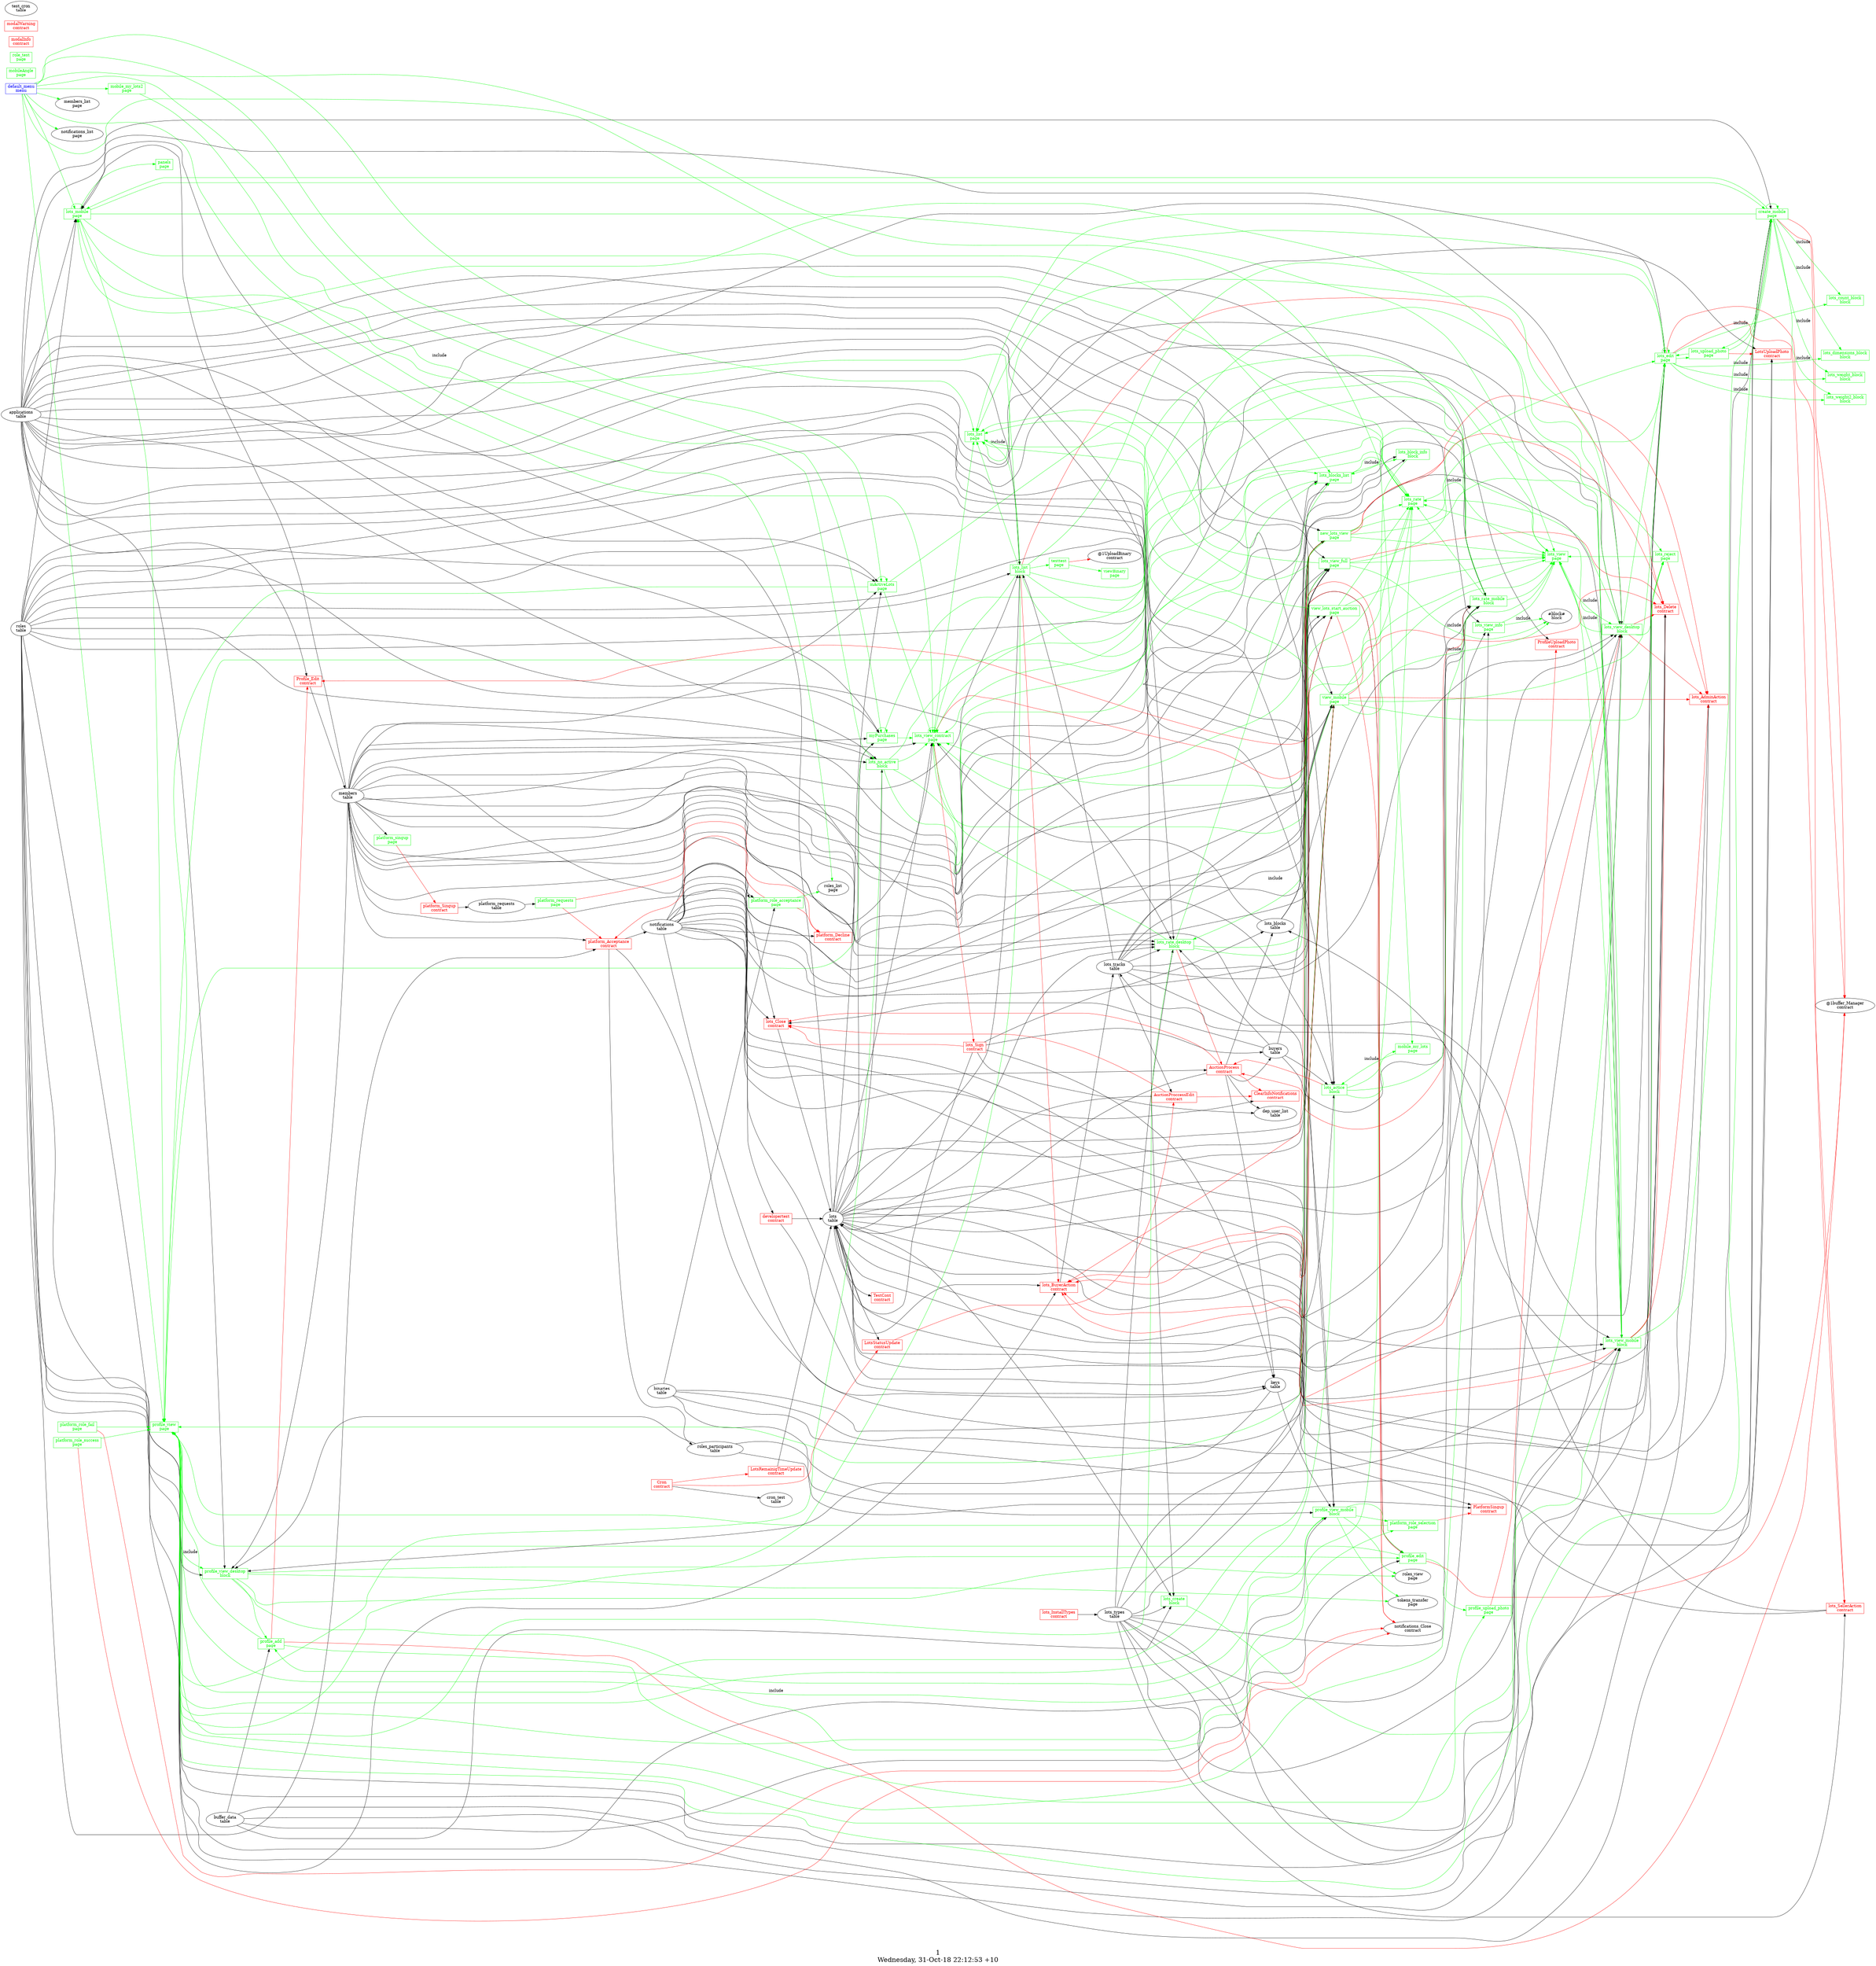 digraph G {
fontsize="24";
label="1\nWednesday, 31-Oct-18 22:12:53 +10";
nojustify=true;
ordering=out;
rankdir=LR;
size="30";
"default_menu\nmenu" -> "lots_mobile\npage"  [ color=green ]
"default_menu\nmenu" -> "lots_list\npage"  [ color=green ]
"default_menu\nmenu" -> "mActiveLots\npage"  [ color=green ]
"default_menu\nmenu" -> "mobile_my_lots\npage"  [ color=green ]
"default_menu\nmenu" -> "myPurchases\npage"  [ color=green ]
"default_menu\nmenu" -> "mobile_my_lots2\npage"  [ color=green ]
"default_menu\nmenu" -> "members_list\npage"  [ color=green ]
"default_menu\nmenu" -> "roles_list\npage"  [ color=green ]
"default_menu\nmenu" -> "notifications_list\npage"  [ color=green ]
"default_menu\nmenu" -> "profile_view\npage"  [ color=green ]
"default_menu\nmenu" -> "lots_blocks_list\npage"  [ color=green ]
"default_menu\nmenu" [color=blue, fontcolor=blue, group=menus, shape=record];
"create_mobile\npage" -> "@1buffer_Manager\ncontract"  [ color=red ]
"create_mobile\npage" -> "lots_SellerAction\ncontract"  [ color=red ]
"applications\ntable" -> "create_mobile\npage"
"buffer_data\ntable" -> "create_mobile\npage"
"lots\ntable" -> "create_mobile\npage"
"lots_types\ntable" -> "create_mobile\npage"
"create_mobile\npage" -> "lots_upload_photo\npage"  [ color=green ]
"create_mobile\npage" -> "lots_mobile\npage"  [ color=green ]
"create_mobile\npage" -> "create_mobile\npage"  [ color=green ]
"create_mobile\npage" -> "lots_list\npage"  [ color=green ]
"create_mobile\npage" -> "lots_count_block\nblock"  [ color=green, label=include ]
"create_mobile\npage" -> "lots_dimensions_block\nblock"  [ color=green, label=include ]
"create_mobile\npage" -> "lots_weight_block\nblock"  [ color=green, label=include ]
"create_mobile\npage" -> "lots_weight2_block\nblock"  [ color=green, label=include ]
"create_mobile\npage" [color=green, fontcolor=green, group=pages, shape=record];
"lots_blocks\ntable" -> "lots_blocks_list\npage"
"members\ntable" -> "lots_blocks_list\npage"
"lots_blocks_list\npage" -> "lots_rate\npage"  [ color=green ]
"lots_blocks_list\npage" -> "profile_view\npage"  [ color=green ]
"lots_blocks_list\npage" -> "lots_block_info\nblock"  [ color=green, label=include ]
"lots_blocks_list\npage" [color=green, fontcolor=green, group=pages, shape=record];
"lots_edit\npage" -> "@1buffer_Manager\ncontract"  [ color=red ]
"lots_edit\npage" -> "lots_SellerAction\ncontract"  [ color=red ]
"applications\ntable" -> "lots_edit\npage"
"buffer_data\ntable" -> "lots_edit\npage"
"lots\ntable" -> "lots_edit\npage"
"lots_types\ntable" -> "lots_edit\npage"
"lots_edit\npage" -> "lots_upload_photo\npage"  [ color=green ]
"lots_edit\npage" -> "lots_list\npage"  [ color=green ]
"lots_edit\npage" -> "lots_edit\npage"  [ color=green ]
"lots_edit\npage" -> "lots_count_block\nblock"  [ color=green, label=include ]
"lots_edit\npage" -> "lots_dimensions_block\nblock"  [ color=green, label=include ]
"lots_edit\npage" -> "lots_weight_block\nblock"  [ color=green, label=include ]
"lots_edit\npage" -> "lots_weight2_block\nblock"  [ color=green, label=include ]
"lots_edit\npage" [color=green, fontcolor=green, group=pages, shape=record];
"lots_list\npage" -> "lots_list\nblock"  [ color=green, label=include ]
"lots_list\npage" [color=green, fontcolor=green, group=pages, shape=record];
"applications\ntable" -> "lots_mobile\npage"
"roles\ntable" -> "lots_mobile\npage"
"lots\ntable" -> "lots_mobile\npage"
"members\ntable" -> "lots_mobile\npage"
"lots_mobile\npage" -> "lots_mobile\npage"  [ color=green ]
"lots_mobile\npage" -> "panels\npage"  [ color=green ]
"lots_mobile\npage" -> "create_mobile\npage"  [ color=green ]
"lots_mobile\npage" -> "lots_view\npage"  [ color=green ]
"lots_mobile\npage" -> "profile_view\npage"  [ color=green ]
"lots_mobile\npage" -> "lots_rate\npage"  [ color=green ]
"lots_mobile\npage" -> "lots_view_contract\npage"  [ color=green ]
"lots_mobile\npage" [color=green, fontcolor=green, group=pages, shape=record];
"lots_rate\npage" -> "lots_rate_desktop\nblock"  [ color=green, label=include ]
"lots_rate\npage" -> "lots_rate_mobile\nblock"  [ color=green, label=include ]
"lots_rate\npage" [color=green, fontcolor=green, group=pages, shape=record];
"lots_reject\npage" -> "lots_AdminAction\ncontract"  [ color=red ]
"lots_reject\npage" -> "lots_view\npage"  [ color=green ]
"lots_reject\npage" [color=green, fontcolor=green, group=pages, shape=record];
"lots_upload_photo\npage" -> "LotsUploadPhoto\ncontract"  [ color=red ]
"lots_upload_photo\npage" -> "lots_edit\npage"  [ color=green ]
"lots_upload_photo\npage" -> "create_mobile\npage"  [ color=green ]
"lots_upload_photo\npage" [color=green, fontcolor=green, group=pages, shape=record];
"lots_view\npage" -> "lots_view_desktop\nblock"  [ color=green, label=include ]
"lots_view\npage" -> "lots_view_mobile\nblock"  [ color=green, label=include ]
"lots_view\npage" [color=green, fontcolor=green, group=pages, shape=record];
"lots_view_contract\npage" -> "notifications_Close\ncontract"  [ color=red ]
"lots_view_contract\npage" -> "lots_Sign\ncontract"  [ color=red ]
"notifications\ntable" -> "lots_view_contract\npage"
"lots\ntable" -> "lots_view_contract\npage"
"members\ntable" -> "lots_view_contract\npage"
"lots_blocks\ntable" -> "lots_view_contract\npage"
"lots_view_contract\npage" -> "lots_list\npage"  [ color=green ]
"lots_view_contract\npage" -> "lots_view_contract\npage"  [ color=green ]
"lots_view_contract\npage" [color=green, fontcolor=green, group=pages, shape=record];
"lots_view_full\npage" -> "lots_Delete\ncontract"  [ color=red ]
"applications\ntable" -> "lots_view_full\npage"
"roles\ntable" -> "lots_view_full\npage"
"notifications\ntable" -> "lots_view_full\npage"
"lots\ntable" -> "lots_view_full\npage"
"lots_types\ntable" -> "lots_view_full\npage"
"lots_tracks\ntable" -> "lots_view_full\npage"
"binaries\ntable" -> "lots_view_full\npage"
"buyers\ntable" -> "lots_view_full\npage"
"lots_view_full\npage" -> "lots_view_contract\npage"  [ color=green ]
"lots_view_full\npage" -> "lots_view\npage"  [ color=green ]
"lots_view_full\npage" -> "lots_edit\npage"  [ color=green ]
"lots_view_full\npage" -> "lots_list\npage"  [ color=green ]
"lots_view_full\npage" -> "#block#\nblock"  [ color=green, label=include ]
"lots_view_full\npage" [color=green, fontcolor=green, group=pages, shape=record];
"applications\ntable" -> "lots_view_info\npage"
"lots\ntable" -> "lots_view_info\npage"
"lots_types\ntable" -> "lots_view_info\npage"
"lots_view_info\npage" -> "lots_view\npage"  [ color=green ]
"lots_view_info\npage" -> "#block#\nblock"  [ color=green, label=include ]
"lots_view_info\npage" [color=green, fontcolor=green, group=pages, shape=record];
"members\ntable" -> "mActiveLots\npage"
"roles\ntable" -> "mActiveLots\npage"
"applications\ntable" -> "mActiveLots\npage"
"lots\ntable" -> "mActiveLots\npage"
"mActiveLots\npage" -> "mActiveLots\npage"  [ color=green ]
"mActiveLots\npage" -> "lots_rate\npage"  [ color=green ]
"mActiveLots\npage" -> "profile_view\npage"  [ color=green ]
"mActiveLots\npage" -> "lots_view_contract\npage"  [ color=green ]
"mActiveLots\npage" [color=green, fontcolor=green, group=pages, shape=record];
"mobileAngle\npage" [color=green, fontcolor=green, group=pages, shape=record];
"mobile_my_lots\npage" -> "lots_actice\nblock"  [ color=green, label=include ]
"mobile_my_lots\npage" [color=green, fontcolor=green, group=pages, shape=record];
"mobile_my_lots2\npage" -> "lots_no_active\nblock"  [ color=green, label=include ]
"mobile_my_lots2\npage" [color=green, fontcolor=green, group=pages, shape=record];
"members\ntable" -> "myPurchases\npage"
"roles\ntable" -> "myPurchases\npage"
"applications\ntable" -> "myPurchases\npage"
"lots\ntable" -> "myPurchases\npage"
"myPurchases\npage" -> "myPurchases\npage"  [ color=green ]
"myPurchases\npage" -> "lots_view\npage"  [ color=green ]
"myPurchases\npage" -> "profile_view\npage"  [ color=green ]
"myPurchases\npage" -> "lots_view_contract\npage"  [ color=green ]
"myPurchases\npage" [color=green, fontcolor=green, group=pages, shape=record];
"new_lots_view\npage" -> "lots_Delete\ncontract"  [ color=red ]
"new_lots_view\npage" -> "lots_AdminAction\ncontract"  [ color=red ]
"new_lots_view\npage" -> "lots_BuyerAction\ncontract"  [ color=red ]
"applications\ntable" -> "new_lots_view\npage"
"roles\ntable" -> "new_lots_view\npage"
"notifications\ntable" -> "new_lots_view\npage"
"lots\ntable" -> "new_lots_view\npage"
"lots_types\ntable" -> "new_lots_view\npage"
"lots_tracks\ntable" -> "new_lots_view\npage"
"members\ntable" -> "new_lots_view\npage"
"new_lots_view\npage" -> "profile_view\npage"  [ color=green ]
"new_lots_view\npage" -> "lots_rate\npage"  [ color=green ]
"new_lots_view\npage" -> "lots_list\npage"  [ color=green ]
"new_lots_view\npage" -> "lots_edit\npage"  [ color=green ]
"new_lots_view\npage" -> "lots_reject\npage"  [ color=green ]
"new_lots_view\npage" -> "lots_view\npage"  [ color=green ]
"new_lots_view\npage" -> "lots_view_contract\npage"  [ color=green ]
"new_lots_view\npage" [color=green, fontcolor=green, group=pages, shape=record];
"panels\npage" [color=green, fontcolor=green, group=pages, shape=record];
"platform_requests\npage" -> "platform_Acceptance\ncontract"  [ color=red ]
"platform_requests\npage" -> "platform_Decline\ncontract"  [ color=red ]
"platform_requests\ntable" -> "platform_requests\npage"
"platform_requests\npage" [color=green, fontcolor=green, group=pages, shape=record];
"platform_role_acceptance\npage" -> "platform_Acceptance\ncontract"  [ color=red ]
"platform_role_acceptance\npage" -> "platform_Decline\ncontract"  [ color=red ]
"notifications\ntable" -> "platform_role_acceptance\npage"
"binaries\ntable" -> "platform_role_acceptance\npage"
"members\ntable" -> "platform_role_acceptance\npage"
"platform_role_acceptance\npage" -> "roles_list\npage"  [ color=green ]
"platform_role_acceptance\npage" [color=green, fontcolor=green, group=pages, shape=record];
"platform_role_fail\npage" -> "notifications_Close\ncontract"  [ color=red ]
"platform_role_fail\npage" -> "profile_view\npage"  [ color=green ]
"platform_role_fail\npage" [color=green, fontcolor=green, group=pages, shape=record];
"platform_role_selection\npage" -> "PlatformSingup\ncontract"  [ color=red ]
"platform_role_selection\npage" -> "profile_view\npage"  [ color=green ]
"platform_role_selection\npage" [color=green, fontcolor=green, group=pages, shape=record];
"platform_role_success\npage" -> "notifications_Close\ncontract"  [ color=red ]
"platform_role_success\npage" -> "profile_view\npage"  [ color=green ]
"platform_role_success\npage" [color=green, fontcolor=green, group=pages, shape=record];
"platform_singup\npage" -> "platform_Singup\ncontract"  [ color=red ]
"members\ntable" -> "platform_singup\npage"
"platform_singup\npage" [color=green, fontcolor=green, group=pages, shape=record];
"profile_add\npage" -> "@1buffer_Manager\ncontract"  [ color=red ]
"profile_add\npage" -> "Profile_Edit\ncontract"  [ color=red ]
"buffer_data\ntable" -> "profile_add\npage"
"profile_add\npage" -> "profile_view\npage"  [ color=green ]
"profile_add\npage" -> "profile_upload_photo\npage"  [ color=green ]
"profile_add\npage" [color=green, fontcolor=green, group=pages, shape=record];
"profile_edit\npage" -> "@1buffer_Manager\ncontract"  [ color=red ]
"profile_edit\npage" -> "Profile_Edit\ncontract"  [ color=red ]
"members\ntable" -> "profile_edit\npage"
"buffer_data\ntable" -> "profile_edit\npage"
"profile_edit\npage" -> "profile_view\npage"  [ color=green ]
"profile_edit\npage" -> "profile_upload_photo\npage"  [ color=green ]
"profile_edit\npage" [color=green, fontcolor=green, group=pages, shape=record];
"profile_upload_photo\npage" -> "ProfileUploadPhoto\ncontract"  [ color=red ]
"profile_upload_photo\npage" [color=green, fontcolor=green, group=pages, shape=record];
"profile_view\npage" -> "profile_view_desktop\nblock"  [ color=green, label=include ]
"profile_view\npage" -> "profile_view_mobile\nblock"  [ color=green, label=include ]
"profile_view\npage" [color=green, fontcolor=green, group=pages, shape=record];
"role_test\npage" [color=green, fontcolor=green, group=pages, shape=record];
"testtest\npage" -> "@1UploadBinary\ncontract"  [ color=red ]
"testtest\npage" -> "viewBinary\npage"  [ color=green ]
"testtest\npage" [color=green, fontcolor=green, group=pages, shape=record];
"viewBinary\npage" [color=green, fontcolor=green, group=pages, shape=record];
"view_lots_start_auction\npage" -> "lots_BuyerAction\ncontract"  [ color=red ]
"view_lots_start_auction\npage" -> "notifications_Close\ncontract"  [ color=red ]
"notifications\ntable" -> "view_lots_start_auction\npage"
"lots\ntable" -> "view_lots_start_auction\npage"
"roles\ntable" -> "view_lots_start_auction\npage"
"lots_tracks\ntable" -> "view_lots_start_auction\npage"
"view_lots_start_auction\npage" -> "lots_list\npage"  [ color=green ]
"view_lots_start_auction\npage" -> "lots_rate\npage"  [ color=green ]
"view_lots_start_auction\npage" -> "lots_view\npage"  [ color=green ]
"view_lots_start_auction\npage" [color=green, fontcolor=green, group=pages, shape=record];
"view_mobile\npage" -> "lots_Delete\ncontract"  [ color=red ]
"view_mobile\npage" -> "lots_AdminAction\ncontract"  [ color=red ]
"view_mobile\npage" -> "lots_BuyerAction\ncontract"  [ color=red ]
"applications\ntable" -> "view_mobile\npage"
"roles\ntable" -> "view_mobile\npage"
"notifications\ntable" -> "view_mobile\npage"
"lots\ntable" -> "view_mobile\npage"
"lots_types\ntable" -> "view_mobile\npage"
"lots_tracks\ntable" -> "view_mobile\npage"
"binaries\ntable" -> "view_mobile\npage"
"members\ntable" -> "view_mobile\npage"
"view_mobile\npage" -> "lots_rate\npage"  [ color=green ]
"view_mobile\npage" -> "lots_view_contract\npage"  [ color=green ]
"view_mobile\npage" -> "profile_view\npage"  [ color=green ]
"view_mobile\npage" -> "lots_list\npage"  [ color=green ]
"view_mobile\npage" -> "lots_edit\npage"  [ color=green ]
"view_mobile\npage" -> "lots_reject\npage"  [ color=green ]
"view_mobile\npage" -> "lots_view\npage"  [ color=green ]
"view_mobile\npage" -> "#block#\nblock"  [ color=green, label=include ]
"view_mobile\npage" [color=green, fontcolor=green, group=pages, shape=record];
"lots_actice\nblock" -> "AuctionProcess\ncontract"  [ color=red ]
"members\ntable" -> "lots_actice\nblock"
"roles\ntable" -> "lots_actice\nblock"
"applications\ntable" -> "lots_actice\nblock"
"lots\ntable" -> "lots_actice\nblock"
"buyers\ntable" -> "lots_actice\nblock"
"lots_actice\nblock" -> "lots_view\npage"  [ color=green ]
"lots_actice\nblock" -> "profile_view\npage"  [ color=green ]
"lots_actice\nblock" -> "lots_rate\npage"  [ color=green ]
"lots_actice\nblock" -> "mobile_my_lots\npage"  [ color=green ]
"lots_actice\nblock" [color=green, fontcolor=green, group=blocks, shape=record];
"lots_blocks\ntable" -> "lots_block_info\nblock"
"members\ntable" -> "lots_block_info\nblock"
"lots_block_info\nblock" -> "profile_view\npage"  [ color=green ]
"lots_block_info\nblock" [color=green, fontcolor=green, group=blocks, shape=record];
"lots_count_block\nblock" [color=green, fontcolor=green, group=blocks, shape=record];
"applications\ntable" -> "lots_create\nblock"
"buffer_data\ntable" -> "lots_create\nblock"
"lots\ntable" -> "lots_create\nblock"
"lots_types\ntable" -> "lots_create\nblock"
"lots_create\nblock" -> "create_mobile\npage"  [ color=green ]
"lots_create\nblock" [color=green, fontcolor=green, group=blocks, shape=record];
"lots_dimensions_block\nblock" [color=green, fontcolor=green, group=blocks, shape=record];
"lots_list\nblock" -> "lots_BuyerAction\ncontract"  [ color=red ]
"lots_list\nblock" -> "lots_Delete\ncontract"  [ color=red ]
"applications\ntable" -> "lots_list\nblock"
"roles\ntable" -> "lots_list\nblock"
"lots\ntable" -> "lots_list\nblock"
"members\ntable" -> "lots_list\nblock"
"lots_tracks\ntable" -> "lots_list\nblock"
"lots_list\nblock" -> "lots_edit\npage"  [ color=green ]
"lots_list\nblock" -> "testtest\npage"  [ color=green ]
"lots_list\nblock" -> "lots_mobile\npage"  [ color=green ]
"lots_list\nblock" -> "lots_list\npage"  [ color=green ]
"lots_list\nblock" -> "lots_view\npage"  [ color=green ]
"lots_list\nblock" -> "profile_view\npage"  [ color=green ]
"lots_list\nblock" -> "lots_rate\npage"  [ color=green ]
"lots_list\nblock" -> "lots_view_contract\npage"  [ color=green ]
"lots_list\nblock" -> "lots_blocks_list\npage"  [ color=green ]
"lots_list\nblock" [color=green, fontcolor=green, group=blocks, shape=record];
"members\ntable" -> "lots_no_active\nblock"
"roles\ntable" -> "lots_no_active\nblock"
"applications\ntable" -> "lots_no_active\nblock"
"lots\ntable" -> "lots_no_active\nblock"
"lots_no_active\nblock" -> "lots_view\npage"  [ color=green ]
"lots_no_active\nblock" -> "profile_view\npage"  [ color=green ]
"lots_no_active\nblock" -> "lots_view_contract\npage"  [ color=green ]
"lots_no_active\nblock" -> "lots_rate\npage"  [ color=green ]
"lots_no_active\nblock" -> "lots_blocks_list\npage"  [ color=green ]
"lots_no_active\nblock" [color=green, fontcolor=green, group=blocks, shape=record];
"lots_rate_desktop\nblock" -> "AuctionProcess\ncontract"  [ color=red ]
"applications\ntable" -> "lots_rate_desktop\nblock"
"roles\ntable" -> "lots_rate_desktop\nblock"
"notifications\ntable" -> "lots_rate_desktop\nblock"
"lots\ntable" -> "lots_rate_desktop\nblock"
"lots_types\ntable" -> "lots_rate_desktop\nblock"
"lots_tracks\ntable" -> "lots_rate_desktop\nblock"
"buyers\ntable" -> "lots_rate_desktop\nblock"
"members\ntable" -> "lots_rate_desktop\nblock"
"lots_rate_desktop\nblock" -> "profile_view\npage"  [ color=green ]
"lots_rate_desktop\nblock" -> "lots_blocks_list\npage"  [ color=green ]
"lots_rate_desktop\nblock" -> "lots_rate\npage"  [ color=green ]
"lots_rate_desktop\nblock" -> "lots_view_contract\npage"  [ color=green ]
"lots_rate_desktop\nblock" -> "lots_view\npage"  [ color=green ]
"lots_rate_desktop\nblock" [color=green, fontcolor=green, group=blocks, shape=record];
"lots_rate_mobile\nblock" -> "AuctionProcess\ncontract"  [ color=red ]
"applications\ntable" -> "lots_rate_mobile\nblock"
"roles\ntable" -> "lots_rate_mobile\nblock"
"notifications\ntable" -> "lots_rate_mobile\nblock"
"lots\ntable" -> "lots_rate_mobile\nblock"
"lots_types\ntable" -> "lots_rate_mobile\nblock"
"lots_tracks\ntable" -> "lots_rate_mobile\nblock"
"buyers\ntable" -> "lots_rate_mobile\nblock"
"members\ntable" -> "lots_rate_mobile\nblock"
"lots_rate_mobile\nblock" -> "lots_rate\npage"  [ color=green ]
"lots_rate_mobile\nblock" -> "lots_view\npage"  [ color=green ]
"lots_rate_mobile\nblock" -> "profile_view\npage"  [ color=green ]
"lots_rate_mobile\nblock" -> "lots_blocks_list\npage"  [ color=green ]
"lots_rate_mobile\nblock" [color=green, fontcolor=green, group=blocks, shape=record];
"lots_view_desktop\nblock" -> "lots_Delete\ncontract"  [ color=red ]
"lots_view_desktop\nblock" -> "lots_AdminAction\ncontract"  [ color=red ]
"lots_view_desktop\nblock" -> "lots_BuyerAction\ncontract"  [ color=red ]
"applications\ntable" -> "lots_view_desktop\nblock"
"roles\ntable" -> "lots_view_desktop\nblock"
"notifications\ntable" -> "lots_view_desktop\nblock"
"lots\ntable" -> "lots_view_desktop\nblock"
"lots_types\ntable" -> "lots_view_desktop\nblock"
"lots_tracks\ntable" -> "lots_view_desktop\nblock"
"members\ntable" -> "lots_view_desktop\nblock"
"lots_view_desktop\nblock" -> "profile_view\npage"  [ color=green ]
"lots_view_desktop\nblock" -> "lots_rate\npage"  [ color=green ]
"lots_view_desktop\nblock" -> "lots_list\npage"  [ color=green ]
"lots_view_desktop\nblock" -> "lots_edit\npage"  [ color=green ]
"lots_view_desktop\nblock" -> "lots_reject\npage"  [ color=green ]
"lots_view_desktop\nblock" -> "lots_view\npage"  [ color=green ]
"lots_view_desktop\nblock" -> "lots_view_contract\npage"  [ color=green ]
"lots_view_desktop\nblock" [color=green, fontcolor=green, group=blocks, shape=record];
"lots_view_mobile\nblock" -> "lots_Delete\ncontract"  [ color=red ]
"lots_view_mobile\nblock" -> "lots_AdminAction\ncontract"  [ color=red ]
"lots_view_mobile\nblock" -> "lots_BuyerAction\ncontract"  [ color=red ]
"applications\ntable" -> "lots_view_mobile\nblock"
"roles\ntable" -> "lots_view_mobile\nblock"
"notifications\ntable" -> "lots_view_mobile\nblock"
"lots\ntable" -> "lots_view_mobile\nblock"
"lots_types\ntable" -> "lots_view_mobile\nblock"
"lots_tracks\ntable" -> "lots_view_mobile\nblock"
"members\ntable" -> "lots_view_mobile\nblock"
"binaries\ntable" -> "lots_view_mobile\nblock"
"lots_view_mobile\nblock" -> "profile_view\npage"  [ color=green ]
"lots_view_mobile\nblock" -> "lots_rate\npage"  [ color=green ]
"lots_view_mobile\nblock" -> "lots_mobile\npage"  [ color=green ]
"lots_view_mobile\nblock" -> "create_mobile\npage"  [ color=green ]
"lots_view_mobile\nblock" -> "lots_reject\npage"  [ color=green ]
"lots_view_mobile\nblock" -> "lots_view\npage"  [ color=green ]
"lots_view_mobile\nblock" -> "lots_view_contract\npage"  [ color=green ]
"lots_view_mobile\nblock" [color=green, fontcolor=green, group=blocks, shape=record];
"lots_weight2_block\nblock" [color=green, fontcolor=green, group=blocks, shape=record];
"lots_weight_block\nblock" [color=green, fontcolor=green, group=blocks, shape=record];
"members\ntable" -> "profile_view_desktop\nblock"
"roles\ntable" -> "profile_view_desktop\nblock"
"applications\ntable" -> "profile_view_desktop\nblock"
"roles_participants\ntable" -> "profile_view_desktop\nblock"
"keys\ntable" -> "profile_view_desktop\nblock"
"profile_view_desktop\nblock" -> "profile_edit\npage"  [ color=green ]
"profile_view_desktop\nblock" -> "tokens_transfer\npage"  [ color=green ]
"profile_view_desktop\nblock" -> "roles_view\npage"  [ color=green ]
"profile_view_desktop\nblock" -> "platform_role_selection\npage"  [ color=green ]
"profile_view_desktop\nblock" -> "profile_add\npage"  [ color=green ]
"profile_view_desktop\nblock" [color=green, fontcolor=green, group=blocks, shape=record];
"members\ntable" -> "profile_view_mobile\nblock"
"roles\ntable" -> "profile_view_mobile\nblock"
"applications\ntable" -> "profile_view_mobile\nblock"
"roles_participants\ntable" -> "profile_view_mobile\nblock"
"keys\ntable" -> "profile_view_mobile\nblock"
"profile_view_mobile\nblock" -> "profile_edit\npage"  [ color=green ]
"profile_view_mobile\nblock" -> "roles_view\npage"  [ color=green ]
"profile_view_mobile\nblock" -> "platform_role_selection\npage"  [ color=green ]
"profile_view_mobile\nblock" -> "tokens_transfer\npage"  [ color=green ]
"profile_view_mobile\nblock" -> "profile_add\npage"  [ color=green ]
"profile_view_mobile\nblock" [color=green, fontcolor=green, group=blocks, shape=record];
"AuctionProccessEdit\ncontract" -> "ClearInfoNotifications\ncontract"  [ color=red ]
"AuctionProccessEdit\ncontract" -> "lots_Close\ncontract"  [ color=red ]
"AuctionProccessEdit\ncontract" -> "lots\ntable"  [ color="" ]
"lots_tracks\ntable" -> "AuctionProccessEdit\ncontract"
"AuctionProccessEdit\ncontract" [color=red, fontcolor=red, group=contracts, shape=record];
"AuctionProcess\ncontract" -> "ClearInfoNotifications\ncontract"  [ color=red ]
"AuctionProcess\ncontract" -> "lots_Close\ncontract"  [ color=red ]
"AuctionProcess\ncontract" -> "lots_blocks\ntable"  [ color="" ]
"AuctionProcess\ncontract" -> "keys\ntable"  [ color="" ]
"AuctionProcess\ncontract" -> "lots\ntable"  [ color="" ]
"AuctionProcess\ncontract" -> "buyers\ntable"  [ color="" ]
"AuctionProcess\ncontract" -> "dep_user_list\ntable"  [ color="" ]
"notifications\ntable" -> "AuctionProcess\ncontract"
"AuctionProcess\ncontract" [color=red, fontcolor=red, group=contracts, shape=record];
"notifications\ntable" -> "ClearInfoNotifications\ncontract"
"ClearInfoNotifications\ncontract" [color=red, fontcolor=red, group=contracts, shape=record];
"Cron\ncontract" -> "LotsRemainigTimeUpdate\ncontract"  [ color=red ]
"Cron\ncontract" -> "LotsStatusUpdate\ncontract"  [ color=red ]
"Cron\ncontract" -> "cron_test\ntable"  [ color="" ]
"Cron\ncontract" [color=red, fontcolor=red, group=contracts, shape=record];
"LotsRemainigTimeUpdate\ncontract" -> "lots\ntable"  [ color="" ]
"LotsRemainigTimeUpdate\ncontract" [color=red, fontcolor=red, group=contracts, shape=record];
"LotsStatusUpdate\ncontract" -> "AuctionProccessEdit\ncontract"  [ color=red ]
"lots\ntable" -> "LotsStatusUpdate\ncontract"
"LotsStatusUpdate\ncontract" [color=red, fontcolor=red, group=contracts, shape=record];
"lots\ntable" -> "LotsUploadPhoto\ncontract"
"binaries\ntable" -> "LotsUploadPhoto\ncontract"
"applications\ntable" -> "LotsUploadPhoto\ncontract"
"LotsUploadPhoto\ncontract" [color=red, fontcolor=red, group=contracts, shape=record];
"roles_participants\ntable" -> "PlatformSingup\ncontract"
"notifications\ntable" -> "PlatformSingup\ncontract"
"PlatformSingup\ncontract" [color=red, fontcolor=red, group=contracts, shape=record];
"applications\ntable" -> "ProfileUploadPhoto\ncontract"
"ProfileUploadPhoto\ncontract" [color=red, fontcolor=red, group=contracts, shape=record];
"Profile_Edit\ncontract" -> "members\ntable"  [ color="" ]
"applications\ntable" -> "Profile_Edit\ncontract"
"Profile_Edit\ncontract" [color=red, fontcolor=red, group=contracts, shape=record];
"lots\ntable" -> "TestCont\ncontract"
"TestCont\ncontract" [color=red, fontcolor=red, group=contracts, shape=record];
"developertest\ncontract" -> "lots\ntable"  [ color="" ]
"developertest\ncontract" -> "keys\ntable"  [ color="" ]
"notifications\ntable" -> "developertest\ncontract"
"developertest\ncontract" [color=red, fontcolor=red, group=contracts, shape=record];
"lots_AdminAction\ncontract" -> "lots\ntable"  [ color="" ]
"roles\ntable" -> "lots_AdminAction\ncontract"
"lots_AdminAction\ncontract" [color=red, fontcolor=red, group=contracts, shape=record];
"lots_BuyerAction\ncontract" -> "lots_tracks\ntable"  [ color="" ]
"roles\ntable" -> "lots_BuyerAction\ncontract"
"lots\ntable" -> "lots_BuyerAction\ncontract"
"lots_BuyerAction\ncontract" [color=red, fontcolor=red, group=contracts, shape=record];
"lots_Close\ncontract" -> "lots\ntable"  [ color="" ]
"buyers\ntable" -> "lots_Close\ncontract"
"notifications\ntable" -> "lots_Close\ncontract"
"members\ntable" -> "lots_Close\ncontract"
"lots_Close\ncontract" [color=red, fontcolor=red, group=contracts, shape=record];
"lots_Delete\ncontract" -> "lots_tracks\ntable"  [ color="" ]
"lots_Delete\ncontract" -> "lots\ntable"  [ color="" ]
"notifications\ntable" -> "lots_Delete\ncontract"
"lots_Delete\ncontract" [color=red, fontcolor=red, group=contracts, shape=record];
"lots_InstallTypes\ncontract" -> "lots_types\ntable"  [ color="" ]
"lots_InstallTypes\ncontract" [color=red, fontcolor=red, group=contracts, shape=record];
"lots_SellerAction\ncontract" -> "lots_blocks\ntable"  [ color="" ]
"lots_SellerAction\ncontract" -> "lots\ntable"  [ color="" ]
"lots_types\ntable" -> "lots_SellerAction\ncontract"
"lots_SellerAction\ncontract" [color=red, fontcolor=red, group=contracts, shape=record];
"lots_Sign\ncontract" -> "lots_Close\ncontract"  [ color=red ]
"lots_Sign\ncontract" -> "lots_blocks\ntable"  [ color="" ]
"lots_Sign\ncontract" -> "buyers\ntable"  [ color="" ]
"lots_Sign\ncontract" -> "keys\ntable"  [ color="" ]
"lots_Sign\ncontract" -> "dep_user_list\ntable"  [ color="" ]
"lots_Sign\ncontract" -> "lots\ntable"  [ color="" ]
"lots_Sign\ncontract" [color=red, fontcolor=red, group=contracts, shape=record];
"modalInfo\ncontract" [color=red, fontcolor=red, group=contracts, shape=record];
"modalWarning\ncontract" [color=red, fontcolor=red, group=contracts, shape=record];
"platform_Acceptance\ncontract" -> "roles_participants\ntable"  [ color="" ]
"platform_Acceptance\ncontract" -> "notifications\ntable"  [ color="" ]
"platform_Acceptance\ncontract" -> "keys\ntable"  [ color="" ]
"members\ntable" -> "platform_Acceptance\ncontract"
"roles\ntable" -> "platform_Acceptance\ncontract"
"platform_Acceptance\ncontract" [color=red, fontcolor=red, group=contracts, shape=record];
"notifications\ntable" -> "platform_Decline\ncontract"
"platform_Decline\ncontract" [color=red, fontcolor=red, group=contracts, shape=record];
"platform_Singup\ncontract" -> "platform_requests\ntable"  [ color="" ]
"platform_Singup\ncontract" [color=red, fontcolor=red, group=contracts, shape=record];
"buyers\ntable" [color="", fontcolor="", group=tables, shape=""];
"cron_test\ntable" [color="", fontcolor="", group=tables, shape=""];
"dep_user_list\ntable" [color="", fontcolor="", group=tables, shape=""];
"lots\ntable" [color="", fontcolor="", group=tables, shape=""];
"lots_blocks\ntable" [color="", fontcolor="", group=tables, shape=""];
"lots_tracks\ntable" [color="", fontcolor="", group=tables, shape=""];
"lots_types\ntable" [color="", fontcolor="", group=tables, shape=""];
"platform_requests\ntable" [color="", fontcolor="", group=tables, shape=""];
"test_cron\ntable" [color="", fontcolor="", group=tables, shape=""];
}

